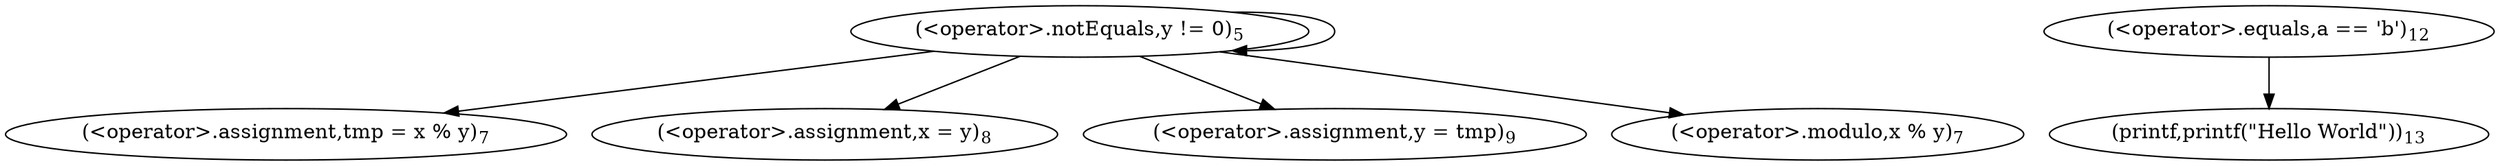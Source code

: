 digraph "main" {  
"13" [label = <(&lt;operator&gt;.notEquals,y != 0)<SUB>5</SUB>> ]
"30" [label = <(&lt;operator&gt;.equals,a == 'b')<SUB>12</SUB>> ]
"17" [label = <(&lt;operator&gt;.assignment,tmp = x % y)<SUB>7</SUB>> ]
"22" [label = <(&lt;operator&gt;.assignment,x = y)<SUB>8</SUB>> ]
"25" [label = <(&lt;operator&gt;.assignment,y = tmp)<SUB>9</SUB>> ]
"34" [label = <(printf,printf(&quot;Hello World&quot;))<SUB>13</SUB>> ]
"19" [label = <(&lt;operator&gt;.modulo,x % y)<SUB>7</SUB>> ]
  "13" -> "17" 
  "13" -> "13" 
  "13" -> "19" 
  "13" -> "25" 
  "13" -> "22" 
  "30" -> "34" 
}
